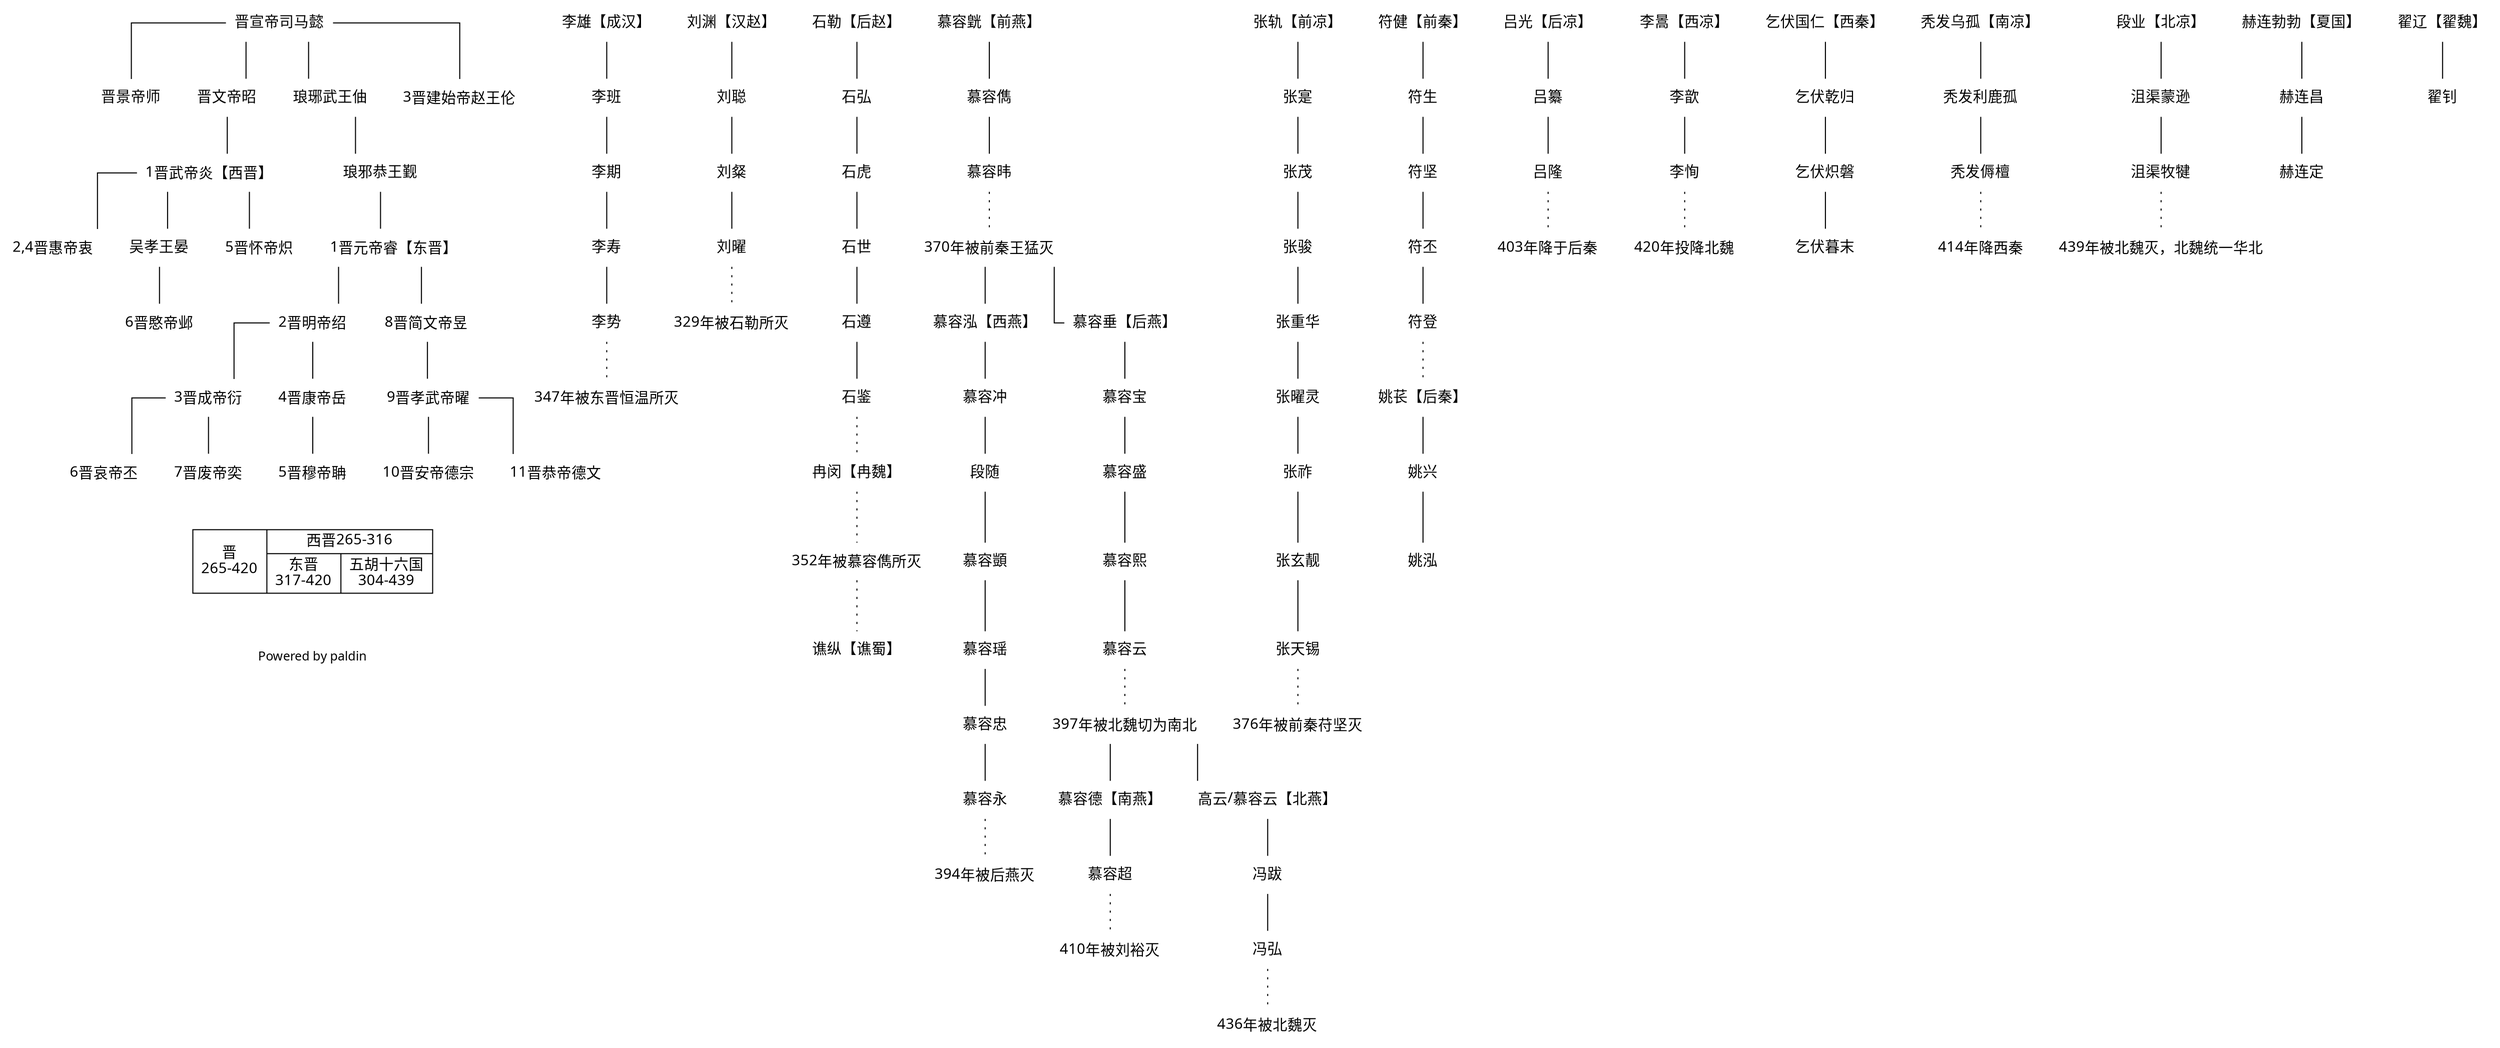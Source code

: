 digraph g {
	edge [dir=none];
	node [shape=rect];
	graph [ splines="ortho"; dpi = 300 ];
	graph [fontname="SimHei"];
	node [shape=plaintext, fontname="SimHei"];
	rankdir="TB";
    //{rank=same; yuandi;lixiong;  liuyuan; shile; zhanggui; lvguang;lihao;tufawugu;duanye;fujian;yaochang;qifuguoren; muronghuang;murongchui;murongde;gaoyun;muronghong;helianbobo;zhailiao;};

	xd->jd;
	xd->wd;
	xd->lyww;
	xd->zw;
	wd->wudi;
	lyww->lygw;
    wudi->huidi;
    wudi->wuxiaowang;
    wudi->huaidi;
    lygw->yuandi;
    wuxiaowang->jinmindi;
    yuandi->jinmingdi;
    yuandi->jinjianwendi;
    jinmingdi->jinchengdi;
    jinmingdi->jinkangdi;
    jinjianwendi->jinxiaowudi;
    jinchengdi->jinaidi;
    jinchengdi->jinfeidi;
    jinkangdi->jinmudi;
    jinxiaowudi->jinandi;
    jinxiaowudi->jingongdi;
	
	xd[label="晋宣帝司马懿"];
	jd[label="晋景帝师"];
	wd[label="晋文帝昭"];
	lyww[label="琅琊武王伷"];
	zw[label="3晋建始帝赵王伦"];
	wudi[label="1晋武帝炎【西晋】"];
	lygw[label="琅邪恭王觐"];
	huidi[label="2,4晋惠帝衷"];
	wuxiaowang[label="吴孝王晏"];
	huaidi[label="5晋怀帝炽"];
	yuandi[label="1晋元帝睿【东晋】"];
	jinmindi[label="6晋愍帝邺"];
	jinmingdi[label="2晋明帝绍"];
	jinjianwendi[label="8晋简文帝昱"];
	jinchengdi[label="3晋成帝衍"];
	jinkangdi[label="4晋康帝岳"];
	jinxiaowudi[label="9晋孝武帝曜"];
	jinaidi[label="6晋哀帝丕"];
	jinfeidi[label="7晋废帝奕"];
	jinmudi[label="5晋穆帝聃"];
	jinandi[label="10晋安帝德宗"];
	jingongdi[label="11晋恭帝德文"];

    jinmudi->struct3[style=invis];
    struct3->copyright[style=invis]; 
    struct3[label="晋\n265-420|{西晋265-316|{东晋\n317-420|五胡十六国\n304-439}}", shape=record, fontname="SimHei"];
	 
    copyright[label="\nPowered by paldin";fontsize = 12;shape=rect;shape=plaintext]


    lixiong->liban;
    liban->liqi;
    liqi->lishou;
    lishou->lishi;
    lishi->huanwenmie[style=dotted];
    lixiong[label="李雄【成汉】"];
    liban[label="李班"];
    liqi[label="李期"];
    lishou[label="李寿"];
    lishi[label="李势"];
    huanwenmie[label="347年被东晋恒温所灭",shape=plaintext];
    
    liuyuan->liucong;
    liucong->liucan;
    liucan->liuyao;
    liuyao->shilemie[style=dotted];
    liuyuan[label="刘渊【汉赵】"];
    liucong[label="刘聪"];
    liucan[label="刘粲"];
    liuyao[label="刘曜"];
    shilemie[label="329年被石勒所灭";shape=plaintext];
    
    shile->shihong;
    shihong->shihu;
    shihu->shishi;
    shishi->shizun;
    shizun->shijian;
    shile[label="石勒【后赵】"];
    shihong[label="石弘"];
    shihu[label="石虎"];
    shishi[label="石世"];
    shizun[label="石遵"];
    shijian[label="石鉴"];
    
    shijian->ranmin[style=dotted]
    ranmin->murongjunmie[style=dotted]
    murongjunmie[label="352年被慕容儁所灭";shape=plaintext]
    
    muronghuang->murongjun;
    murongjun->murongwei;
    murongwei->wangmengmie[style=dotted]
    muronghuang[label="慕容皝【前燕】"];
    murongjun[label="慕容儁"];
    murongwei[label="慕容𬀩"];
    wangmengmie[label="370年被前秦王猛灭";shape=plaintext]
    wangmengmie->muronghong;
    wangmengmie->murongchui;

    murongjunmie->qiaozong[style=dotted]

    zhanggui->zhangshi;
    zhangshi->zhangmao;
    zhangmao->zhangjun;
    zhangjun->zhangchonghua;
    zhangchonghua->zhangyaoling;
    zhangyaoling->zhangzuo;
    zhangzuo->zhangxuanliang;
    zhangxuanliang->zhangtianxi;
    zhangtianxi->qianliangbeimie[style=dotted];
    zhanggui[label="张轨【前凉】"];
    zhangshi[label="张寔"];
    zhangmao[label="张茂"];
    zhangjun[label="张骏"];
    zhangchonghua[label="张重华"];
    zhangyaoling[label="张曜灵"];
    zhangzuo[label="张祚"];
    zhangxuanliang[label="张玄靓"];
    zhangtianxi[label="张天锡"];
    qianliangbeimie[label="376年被前秦苻坚灭";shape=plaintext];
    
    fujian->fusheng;
    fusheng->fujian1;
    fujian1->fupi;
    fupi->fudeng;
    fujian[label="符健【前秦】"];
    fusheng[label="符生"];
    fujian1[label="符坚"];
    fupi[label="符丕"];
    fudeng[label="符登"];

    fudeng->yaochang[style=dotted]

    lvguang->lvzuan;
    lvzuan->lvlong;
    lvlong->houliangbeimie[style=dotted];
    lvguang[label="吕光【后凉】"];
    lvzuan[label="吕纂"];
    lvlong[label="吕隆"];
    houliangbeimie[label="403年降于后秦";shape=plaintext];
    
    murongchui->murongbao;
    murongbao->murongsheng;
    murongsheng->murongxi;
    murongxi->murongyun;
    murongyun->beiweimie[style=dotted];
    murongchui[label="慕容垂【后燕】"];
    murongbao[label="慕容宝"];
    murongsheng[label="慕容盛"];
    murongxi[label="慕容熙"];
    murongyun[label="慕容云"];
    beiweimie[label="397年被北魏切为南北", shape=plaintext]
    beiweimie->murongde;
    beiweimie->gaoyun;
    
    
    murongde->murongchao;
    murongchao->nanyanbeimie[style=dotted];
    murongde[label="慕容德【南燕】"];
    murongchao[label="慕容超"];
    nanyanbeimie[label="410年被刘裕灭", shape=plaintext]

    muronghong->murongchong;
    murongchong->duansui;
    duansui->murongyi;
    murongyi->murongyao;
    murongyao->murongzhong;
    murongzhong->murongyong;
    murongyong->houyanmie[style=dotted];
    muronghong[label="慕容泓【西燕】"];
    murongchong[label="慕容冲"];
    duansui[label="段随"];
    murongyi[label="慕容顗"];
    murongyao[label="慕容瑶"];
    murongzhong[label="慕容忠"];
    murongyong[label="慕容永"];
    houyanmie[label="394年被后燕灭", shape=plaintext]
    

    lihao->lixin;
    lixin->lixun;
    lixun->xiliangbeimie[style=dotted];
    lihao[label="李暠【西凉】"];
    lixin[label="李歆"];
    lixun[label="李恂"];
    xiliangbeimie[label="420年投降北魏";shape=plaintext];

    gaoyun->fengba;
    fengba->fenghong;
    fenghong->beiyanbeimie[style=dotted];
    gaoyun[label="高云/慕容云【北燕】"];
    fengba[label="冯跋"];
    fenghong[label="冯弘"];
    beiyanbeimie[label="436年被北魏灭", shape=plaintext]

    yaochang->yaoxing;
    yaoxing->yaohong;
    yaochang[label="姚苌【后秦】"];
    yaoxing[label="姚兴"];
    yaohong[label="姚泓"];

    qifuguoren->qifuqiangui;
    qifuqiangui->qifuchipan;
    qifuchipan->qifumumo;
    qifuguoren[label="乞伏国仁【西秦】"];
    qifuqiangui[label="乞伏乾归"];
    qifuchipan[label="乞伏炽磐"];
    qifumumo[label="乞伏暮末"];

    tufawugu->tufalilugu;
    tufalilugu->tufanutan;
    tufanutan->nanliangbeimie[style=dotted];
    tufawugu[label="秃发乌孤【南凉】"];
    tufalilugu[label="秃发利鹿孤"];
    tufanutan[label="秃发傉檀"];
    nanliangbeimie[label="414年降西秦", shape=plaintext];

    duanye->juqumengxun;
    juqumengxun->juqumujian;
    juqumujian->beiliangbeimie[style=dotted];
    duanye[label="段业【北凉】"];
    juqumengxun[label="沮渠蒙逊"];
    juqumujian[label="沮渠牧犍"];
    beiliangbeimie[label="439年被北魏灭，北魏统一华北",shape=plaintext];

    helianbobo->helianchang;
    helianchang->helianding;
    helianbobo[label="赫连勃勃【夏国】"];
    helianchang[label="赫连昌"];
    helianding[label="赫连定"];

    ranmin[label="冉闵【冉魏】"];
    qiaozong[label="谯纵【谯蜀】"];

    zhailiao->zhaizhao;
    zhailiao[label="翟辽【翟魏】"];
    zhaizhao[label="翟钊"];

}
